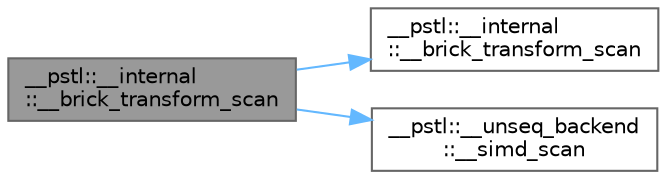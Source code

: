 digraph "__pstl::__internal::__brick_transform_scan"
{
 // LATEX_PDF_SIZE
  bgcolor="transparent";
  edge [fontname=Helvetica,fontsize=10,labelfontname=Helvetica,labelfontsize=10];
  node [fontname=Helvetica,fontsize=10,shape=box,height=0.2,width=0.4];
  rankdir="LR";
  Node1 [id="Node000001",label="__pstl::__internal\l::__brick_transform_scan",height=0.2,width=0.4,color="gray40", fillcolor="grey60", style="filled", fontcolor="black",tooltip=" "];
  Node1 -> Node2 [id="edge5_Node000001_Node000002",color="steelblue1",style="solid",tooltip=" "];
  Node2 [id="Node000002",label="__pstl::__internal\l::__brick_transform_scan",height=0.2,width=0.4,color="grey40", fillcolor="white", style="filled",URL="$namespace____pstl_1_1____internal.html#a6ceb558910155d72c76e56455e8acba7",tooltip=" "];
  Node1 -> Node3 [id="edge6_Node000001_Node000003",color="steelblue1",style="solid",tooltip=" "];
  Node3 [id="Node000003",label="__pstl::__unseq_backend\l::__simd_scan",height=0.2,width=0.4,color="grey40", fillcolor="white", style="filled",URL="$namespace____pstl_1_1____unseq__backend.html#ab2bb4d082cad248f414d6cd55326980c",tooltip=" "];
}
